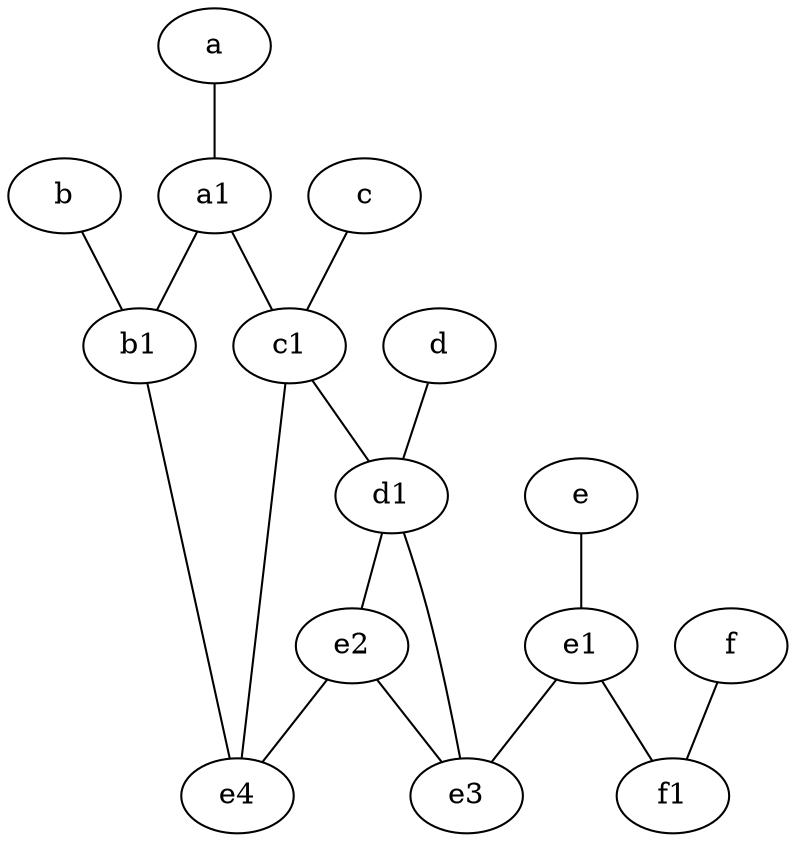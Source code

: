 graph {
	a [pos="8,2!"]
	e4
	c [pos="4.5,2!"]
	f1 [pos="3,8!"]
	e1 [pos="7,7!"]
	e3
	e [pos="7,9!"]
	b [pos="10,4!"]
	f [pos="3,9!"]
	d1 [pos="3,5!"]
	c1 [pos="4.5,3!"]
	d [pos="2,5!"]
	b1 [pos="9,4!"]
	a1 [pos="8,3!"]
	e2
	e2 -- e3
	d1 -- e3
	d -- d1
	a1 -- b1
	a1 -- c1
	c1 -- e4
	e1 -- e3
	e -- e1
	c -- c1
	b1 -- e4
	d1 -- e2
	f -- f1
	e2 -- e4
	b -- b1
	a -- a1
	e1 -- f1
	c1 -- d1
}
